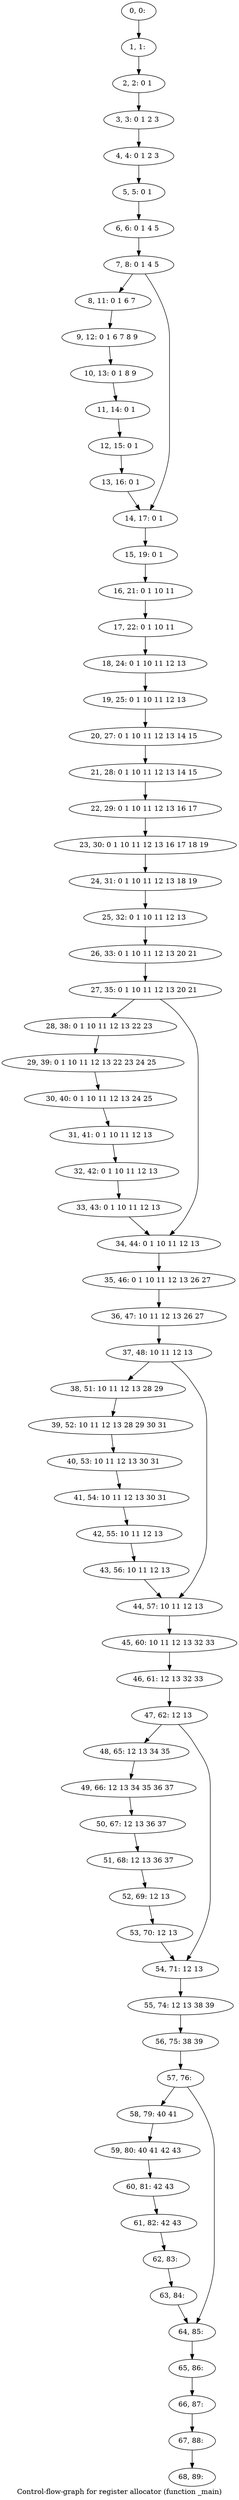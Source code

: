 digraph G {
graph [label="Control-flow-graph for register allocator (function _main)"]
0[label="0, 0: "];
1[label="1, 1: "];
2[label="2, 2: 0 1 "];
3[label="3, 3: 0 1 2 3 "];
4[label="4, 4: 0 1 2 3 "];
5[label="5, 5: 0 1 "];
6[label="6, 6: 0 1 4 5 "];
7[label="7, 8: 0 1 4 5 "];
8[label="8, 11: 0 1 6 7 "];
9[label="9, 12: 0 1 6 7 8 9 "];
10[label="10, 13: 0 1 8 9 "];
11[label="11, 14: 0 1 "];
12[label="12, 15: 0 1 "];
13[label="13, 16: 0 1 "];
14[label="14, 17: 0 1 "];
15[label="15, 19: 0 1 "];
16[label="16, 21: 0 1 10 11 "];
17[label="17, 22: 0 1 10 11 "];
18[label="18, 24: 0 1 10 11 12 13 "];
19[label="19, 25: 0 1 10 11 12 13 "];
20[label="20, 27: 0 1 10 11 12 13 14 15 "];
21[label="21, 28: 0 1 10 11 12 13 14 15 "];
22[label="22, 29: 0 1 10 11 12 13 16 17 "];
23[label="23, 30: 0 1 10 11 12 13 16 17 18 19 "];
24[label="24, 31: 0 1 10 11 12 13 18 19 "];
25[label="25, 32: 0 1 10 11 12 13 "];
26[label="26, 33: 0 1 10 11 12 13 20 21 "];
27[label="27, 35: 0 1 10 11 12 13 20 21 "];
28[label="28, 38: 0 1 10 11 12 13 22 23 "];
29[label="29, 39: 0 1 10 11 12 13 22 23 24 25 "];
30[label="30, 40: 0 1 10 11 12 13 24 25 "];
31[label="31, 41: 0 1 10 11 12 13 "];
32[label="32, 42: 0 1 10 11 12 13 "];
33[label="33, 43: 0 1 10 11 12 13 "];
34[label="34, 44: 0 1 10 11 12 13 "];
35[label="35, 46: 0 1 10 11 12 13 26 27 "];
36[label="36, 47: 10 11 12 13 26 27 "];
37[label="37, 48: 10 11 12 13 "];
38[label="38, 51: 10 11 12 13 28 29 "];
39[label="39, 52: 10 11 12 13 28 29 30 31 "];
40[label="40, 53: 10 11 12 13 30 31 "];
41[label="41, 54: 10 11 12 13 30 31 "];
42[label="42, 55: 10 11 12 13 "];
43[label="43, 56: 10 11 12 13 "];
44[label="44, 57: 10 11 12 13 "];
45[label="45, 60: 10 11 12 13 32 33 "];
46[label="46, 61: 12 13 32 33 "];
47[label="47, 62: 12 13 "];
48[label="48, 65: 12 13 34 35 "];
49[label="49, 66: 12 13 34 35 36 37 "];
50[label="50, 67: 12 13 36 37 "];
51[label="51, 68: 12 13 36 37 "];
52[label="52, 69: 12 13 "];
53[label="53, 70: 12 13 "];
54[label="54, 71: 12 13 "];
55[label="55, 74: 12 13 38 39 "];
56[label="56, 75: 38 39 "];
57[label="57, 76: "];
58[label="58, 79: 40 41 "];
59[label="59, 80: 40 41 42 43 "];
60[label="60, 81: 42 43 "];
61[label="61, 82: 42 43 "];
62[label="62, 83: "];
63[label="63, 84: "];
64[label="64, 85: "];
65[label="65, 86: "];
66[label="66, 87: "];
67[label="67, 88: "];
68[label="68, 89: "];
0->1 ;
1->2 ;
2->3 ;
3->4 ;
4->5 ;
5->6 ;
6->7 ;
7->8 ;
7->14 ;
8->9 ;
9->10 ;
10->11 ;
11->12 ;
12->13 ;
13->14 ;
14->15 ;
15->16 ;
16->17 ;
17->18 ;
18->19 ;
19->20 ;
20->21 ;
21->22 ;
22->23 ;
23->24 ;
24->25 ;
25->26 ;
26->27 ;
27->28 ;
27->34 ;
28->29 ;
29->30 ;
30->31 ;
31->32 ;
32->33 ;
33->34 ;
34->35 ;
35->36 ;
36->37 ;
37->38 ;
37->44 ;
38->39 ;
39->40 ;
40->41 ;
41->42 ;
42->43 ;
43->44 ;
44->45 ;
45->46 ;
46->47 ;
47->48 ;
47->54 ;
48->49 ;
49->50 ;
50->51 ;
51->52 ;
52->53 ;
53->54 ;
54->55 ;
55->56 ;
56->57 ;
57->58 ;
57->64 ;
58->59 ;
59->60 ;
60->61 ;
61->62 ;
62->63 ;
63->64 ;
64->65 ;
65->66 ;
66->67 ;
67->68 ;
}
